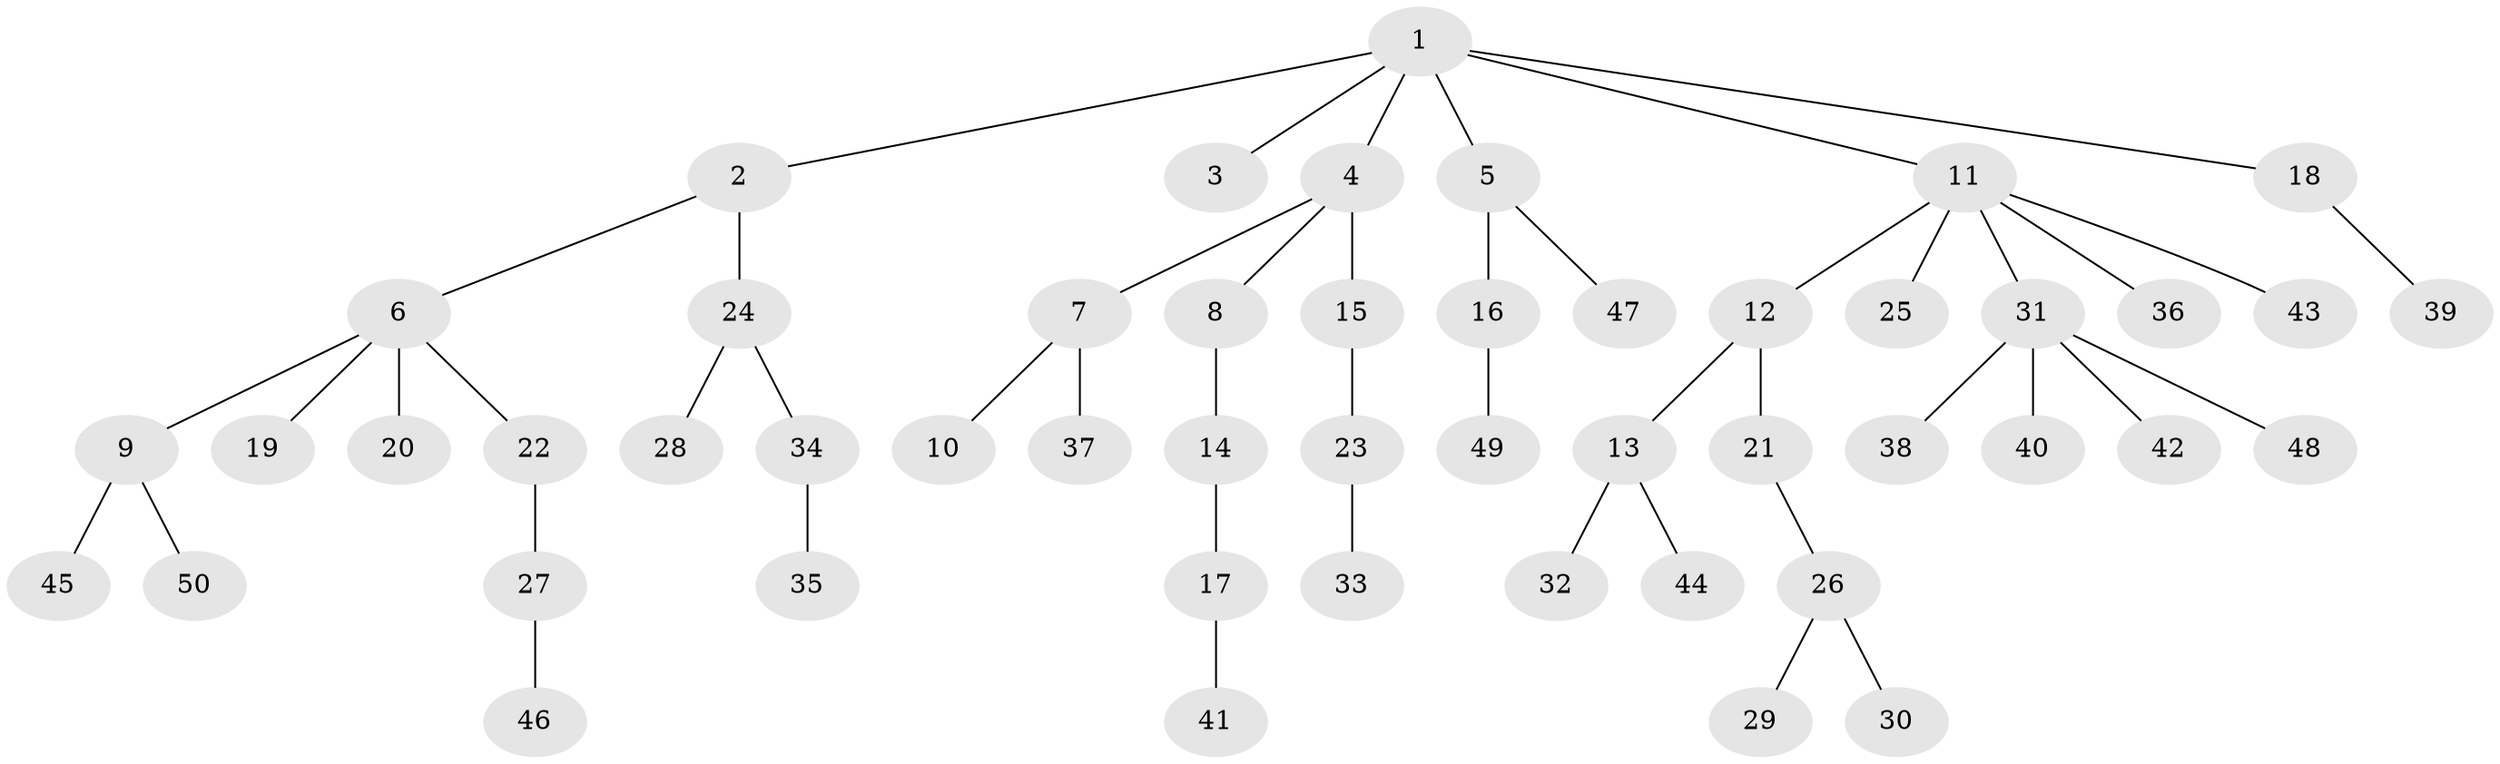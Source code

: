 // original degree distribution, {6: 0.036585365853658534, 4: 0.04878048780487805, 2: 0.25609756097560976, 5: 0.012195121951219513, 1: 0.5, 7: 0.012195121951219513, 3: 0.13414634146341464}
// Generated by graph-tools (version 1.1) at 2025/51/03/04/25 22:51:54]
// undirected, 50 vertices, 49 edges
graph export_dot {
  node [color=gray90,style=filled];
  1;
  2;
  3;
  4;
  5;
  6;
  7;
  8;
  9;
  10;
  11;
  12;
  13;
  14;
  15;
  16;
  17;
  18;
  19;
  20;
  21;
  22;
  23;
  24;
  25;
  26;
  27;
  28;
  29;
  30;
  31;
  32;
  33;
  34;
  35;
  36;
  37;
  38;
  39;
  40;
  41;
  42;
  43;
  44;
  45;
  46;
  47;
  48;
  49;
  50;
  1 -- 2 [weight=1.0];
  1 -- 3 [weight=1.0];
  1 -- 4 [weight=1.0];
  1 -- 5 [weight=1.0];
  1 -- 11 [weight=1.0];
  1 -- 18 [weight=1.0];
  2 -- 6 [weight=1.0];
  2 -- 24 [weight=1.0];
  4 -- 7 [weight=1.0];
  4 -- 8 [weight=1.0];
  4 -- 15 [weight=1.0];
  5 -- 16 [weight=1.0];
  5 -- 47 [weight=1.0];
  6 -- 9 [weight=1.0];
  6 -- 19 [weight=1.0];
  6 -- 20 [weight=1.0];
  6 -- 22 [weight=1.0];
  7 -- 10 [weight=1.0];
  7 -- 37 [weight=1.0];
  8 -- 14 [weight=1.0];
  9 -- 45 [weight=1.0];
  9 -- 50 [weight=1.0];
  11 -- 12 [weight=1.0];
  11 -- 25 [weight=1.0];
  11 -- 31 [weight=1.0];
  11 -- 36 [weight=1.0];
  11 -- 43 [weight=1.0];
  12 -- 13 [weight=1.0];
  12 -- 21 [weight=1.0];
  13 -- 32 [weight=2.0];
  13 -- 44 [weight=1.0];
  14 -- 17 [weight=1.0];
  15 -- 23 [weight=1.0];
  16 -- 49 [weight=1.0];
  17 -- 41 [weight=1.0];
  18 -- 39 [weight=1.0];
  21 -- 26 [weight=1.0];
  22 -- 27 [weight=1.0];
  23 -- 33 [weight=1.0];
  24 -- 28 [weight=1.0];
  24 -- 34 [weight=1.0];
  26 -- 29 [weight=1.0];
  26 -- 30 [weight=1.0];
  27 -- 46 [weight=1.0];
  31 -- 38 [weight=1.0];
  31 -- 40 [weight=1.0];
  31 -- 42 [weight=1.0];
  31 -- 48 [weight=1.0];
  34 -- 35 [weight=1.0];
}
